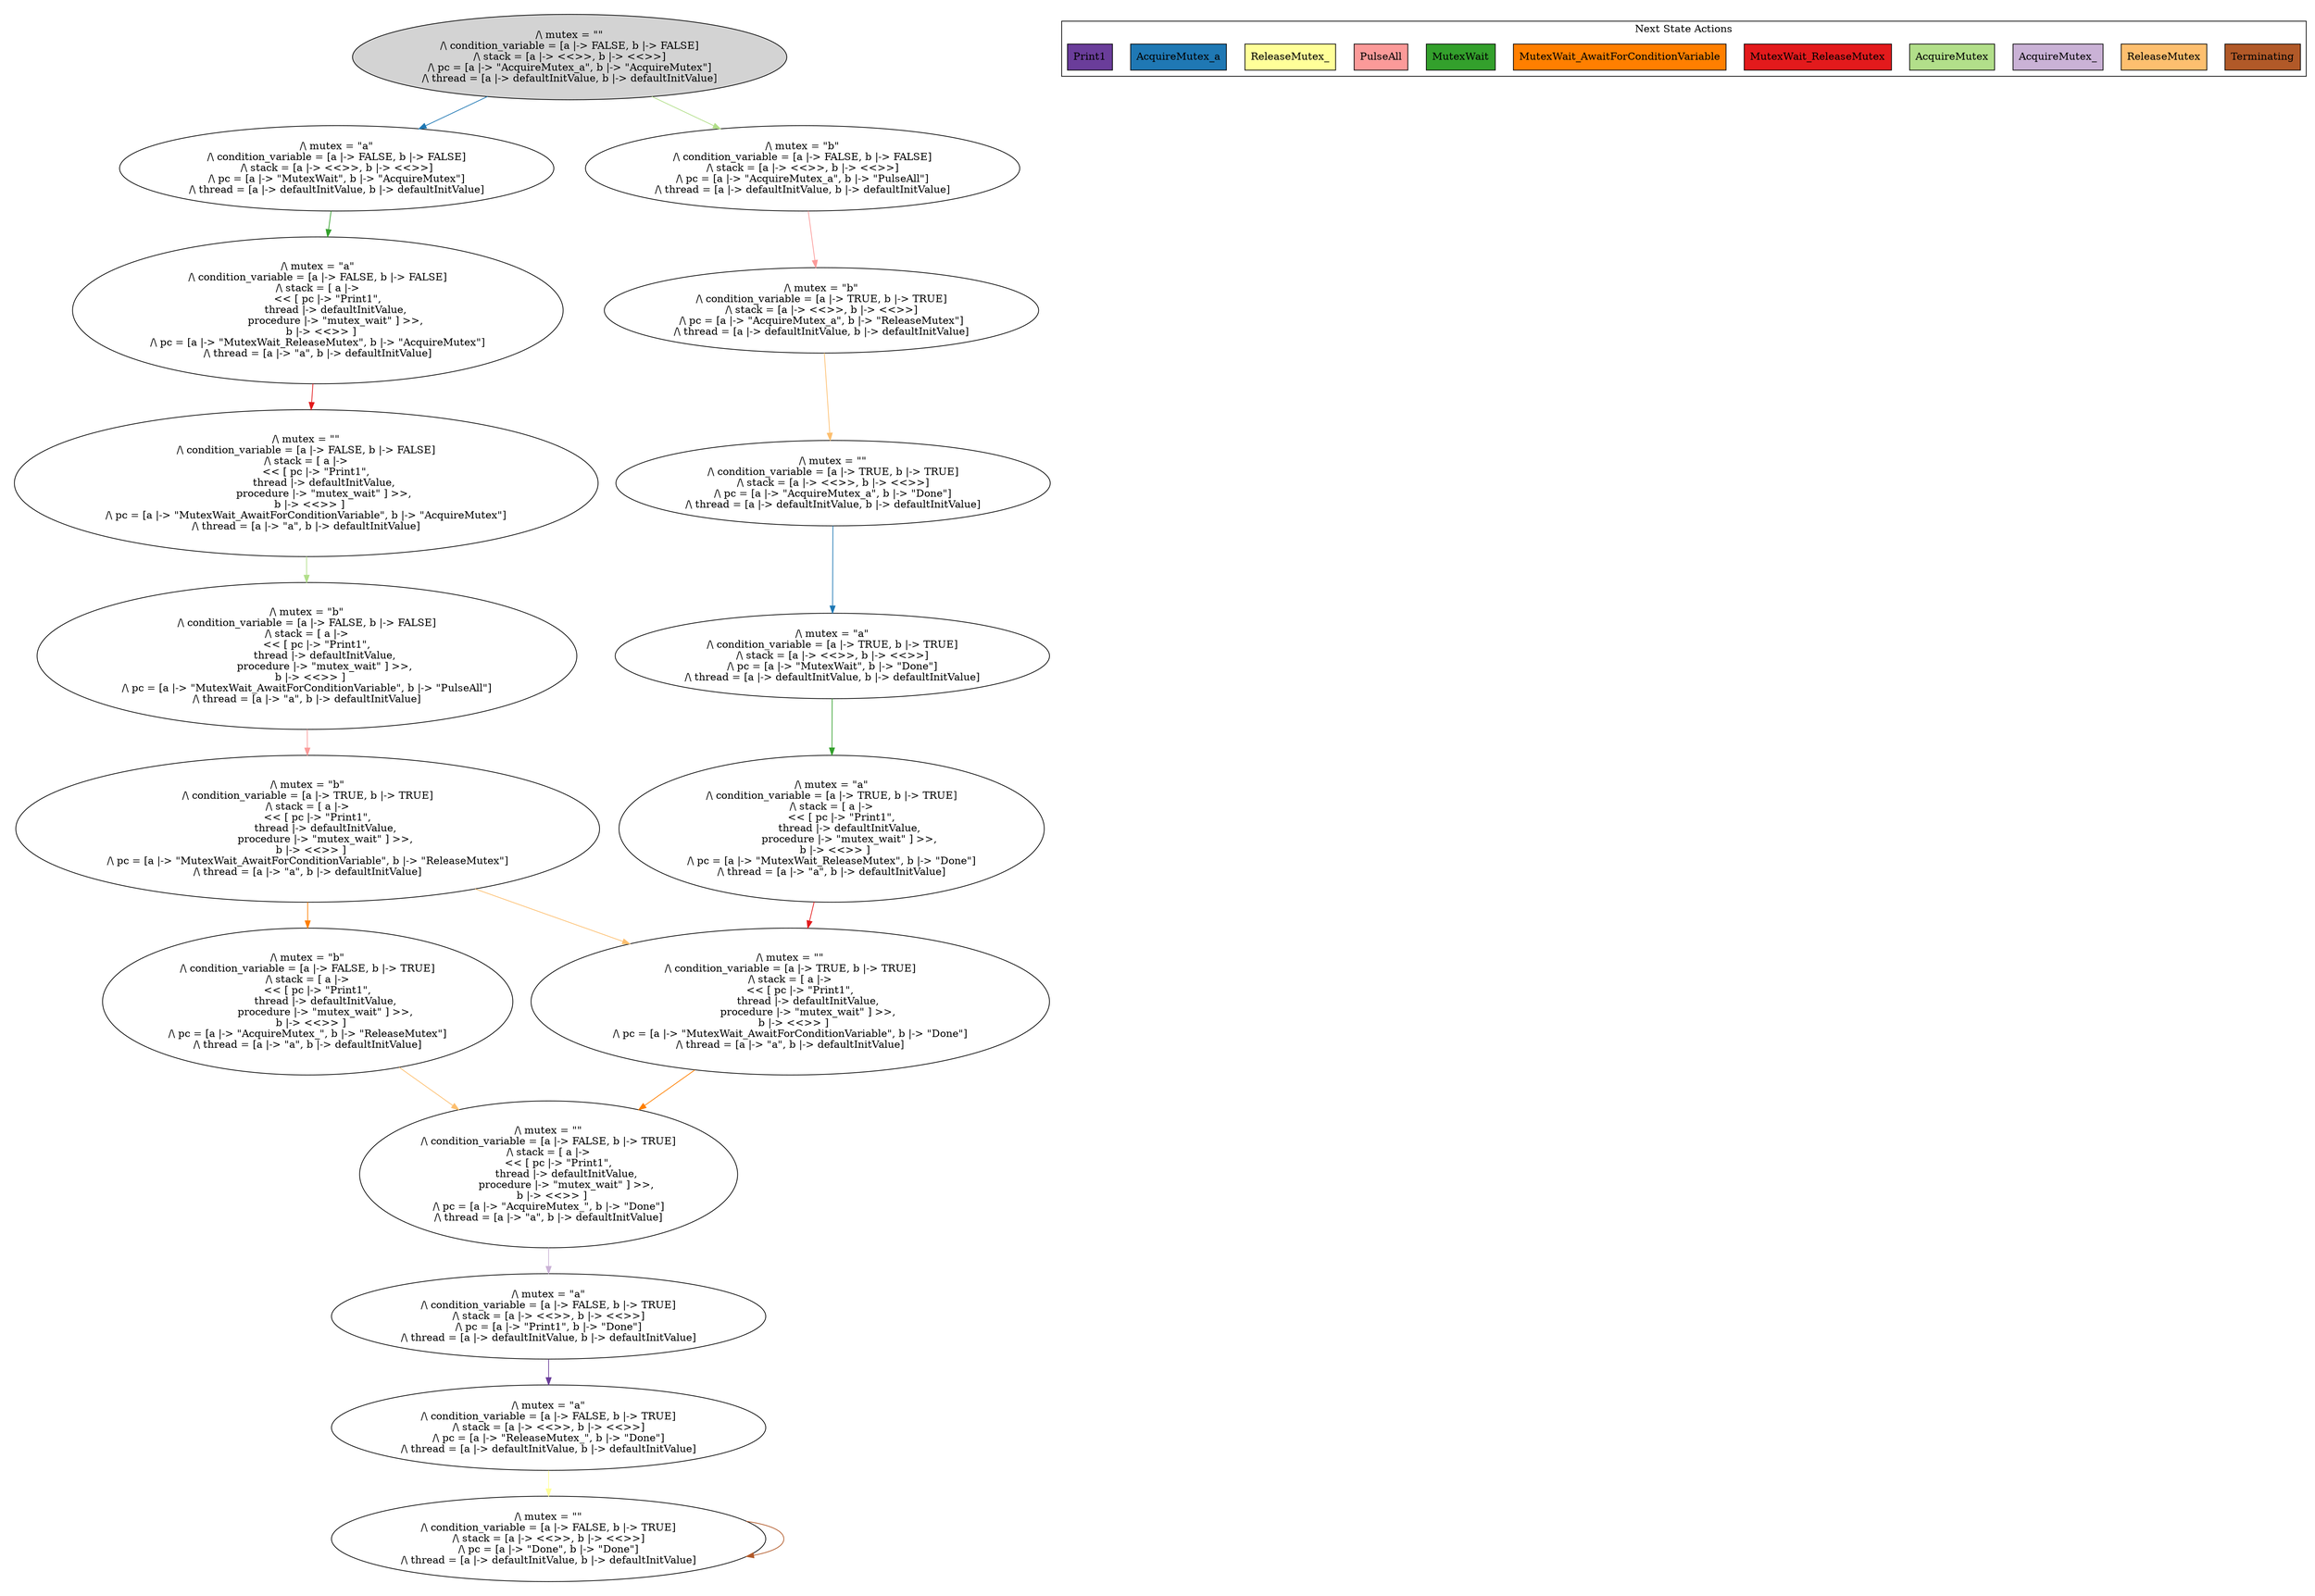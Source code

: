 strict digraph DiskGraph {
edge [colorscheme="paired12"]
nodesep=0.35;
subgraph cluster_graph {
color="white";
5338623821343872817 [label="/\\ mutex = \"\"\n/\\ condition_variable = [a |-> FALSE, b |-> FALSE]\n/\\ stack = [a |-> <<>>, b |-> <<>>]\n/\\ pc = [a |-> \"AcquireMutex_a\", b |-> \"AcquireMutex\"]\n/\\ thread = [a |-> defaultInitValue, b |-> defaultInitValue]",style = filled]
5338623821343872817 -> 6772608435175600240 [label="",color="2",fontcolor="2"];
6772608435175600240 [label="/\\ mutex = \"a\"\n/\\ condition_variable = [a |-> FALSE, b |-> FALSE]\n/\\ stack = [a |-> <<>>, b |-> <<>>]\n/\\ pc = [a |-> \"MutexWait\", b |-> \"AcquireMutex\"]\n/\\ thread = [a |-> defaultInitValue, b |-> defaultInitValue]"];
5338623821343872817 -> 5499395562065004945 [label="",color="3",fontcolor="3"];
5499395562065004945 [label="/\\ mutex = \"b\"\n/\\ condition_variable = [a |-> FALSE, b |-> FALSE]\n/\\ stack = [a |-> <<>>, b |-> <<>>]\n/\\ pc = [a |-> \"AcquireMutex_a\", b |-> \"PulseAll\"]\n/\\ thread = [a |-> defaultInitValue, b |-> defaultInitValue]"];
6772608435175600240 -> -8367990512832378260 [label="",color="4",fontcolor="4"];
-8367990512832378260 [label="/\\ mutex = \"a\"\n/\\ condition_variable = [a |-> FALSE, b |-> FALSE]\n/\\ stack = [ a |->\n      << [ pc |-> \"Print1\",\n           thread |-> defaultInitValue,\n           procedure |-> \"mutex_wait\" ] >>,\n  b |-> <<>> ]\n/\\ pc = [a |-> \"MutexWait_ReleaseMutex\", b |-> \"AcquireMutex\"]\n/\\ thread = [a |-> \"a\", b |-> defaultInitValue]"];
5499395562065004945 -> 3825196272412133063 [label="",color="5",fontcolor="5"];
3825196272412133063 [label="/\\ mutex = \"b\"\n/\\ condition_variable = [a |-> TRUE, b |-> TRUE]\n/\\ stack = [a |-> <<>>, b |-> <<>>]\n/\\ pc = [a |-> \"AcquireMutex_a\", b |-> \"ReleaseMutex\"]\n/\\ thread = [a |-> defaultInitValue, b |-> defaultInitValue]"];
-8367990512832378260 -> -1220663074108001990 [label="",color="6",fontcolor="6"];
-1220663074108001990 [label="/\\ mutex = \"\"\n/\\ condition_variable = [a |-> FALSE, b |-> FALSE]\n/\\ stack = [ a |->\n      << [ pc |-> \"Print1\",\n           thread |-> defaultInitValue,\n           procedure |-> \"mutex_wait\" ] >>,\n  b |-> <<>> ]\n/\\ pc = [a |-> \"MutexWait_AwaitForConditionVariable\", b |-> \"AcquireMutex\"]\n/\\ thread = [a |-> \"a\", b |-> defaultInitValue]"];
3825196272412133063 -> 62479124568865510 [label="",color="7",fontcolor="7"];
62479124568865510 [label="/\\ mutex = \"\"\n/\\ condition_variable = [a |-> TRUE, b |-> TRUE]\n/\\ stack = [a |-> <<>>, b |-> <<>>]\n/\\ pc = [a |-> \"AcquireMutex_a\", b |-> \"Done\"]\n/\\ thread = [a |-> defaultInitValue, b |-> defaultInitValue]"];
-1220663074108001990 -> 1352907249935964440 [label="",color="3",fontcolor="3"];
1352907249935964440 [label="/\\ mutex = \"b\"\n/\\ condition_variable = [a |-> FALSE, b |-> FALSE]\n/\\ stack = [ a |->\n      << [ pc |-> \"Print1\",\n           thread |-> defaultInitValue,\n           procedure |-> \"mutex_wait\" ] >>,\n  b |-> <<>> ]\n/\\ pc = [a |-> \"MutexWait_AwaitForConditionVariable\", b |-> \"PulseAll\"]\n/\\ thread = [a |-> \"a\", b |-> defaultInitValue]"];
62479124568865510 -> -6466522194997351489 [label="",color="2",fontcolor="2"];
-6466522194997351489 [label="/\\ mutex = \"a\"\n/\\ condition_variable = [a |-> TRUE, b |-> TRUE]\n/\\ stack = [a |-> <<>>, b |-> <<>>]\n/\\ pc = [a |-> \"MutexWait\", b |-> \"Done\"]\n/\\ thread = [a |-> defaultInitValue, b |-> defaultInitValue]"];
1352907249935964440 -> -7904412350680539618 [label="",color="5",fontcolor="5"];
-7904412350680539618 [label="/\\ mutex = \"b\"\n/\\ condition_variable = [a |-> TRUE, b |-> TRUE]\n/\\ stack = [ a |->\n      << [ pc |-> \"Print1\",\n           thread |-> defaultInitValue,\n           procedure |-> \"mutex_wait\" ] >>,\n  b |-> <<>> ]\n/\\ pc = [a |-> \"MutexWait_AwaitForConditionVariable\", b |-> \"ReleaseMutex\"]\n/\\ thread = [a |-> \"a\", b |-> defaultInitValue]"];
-6466522194997351489 -> 7577568005042248200 [label="",color="4",fontcolor="4"];
7577568005042248200 [label="/\\ mutex = \"a\"\n/\\ condition_variable = [a |-> TRUE, b |-> TRUE]\n/\\ stack = [ a |->\n      << [ pc |-> \"Print1\",\n           thread |-> defaultInitValue,\n           procedure |-> \"mutex_wait\" ] >>,\n  b |-> <<>> ]\n/\\ pc = [a |-> \"MutexWait_ReleaseMutex\", b |-> \"Done\"]\n/\\ thread = [a |-> \"a\", b |-> defaultInitValue]"];
-7904412350680539618 -> -3589056990141219328 [label="",color="7",fontcolor="7"];
-3589056990141219328 [label="/\\ mutex = \"\"\n/\\ condition_variable = [a |-> TRUE, b |-> TRUE]\n/\\ stack = [ a |->\n      << [ pc |-> \"Print1\",\n           thread |-> defaultInitValue,\n           procedure |-> \"mutex_wait\" ] >>,\n  b |-> <<>> ]\n/\\ pc = [a |-> \"MutexWait_AwaitForConditionVariable\", b |-> \"Done\"]\n/\\ thread = [a |-> \"a\", b |-> defaultInitValue]"];
-7904412350680539618 -> -6800758760715057550 [label="",color="8",fontcolor="8"];
-6800758760715057550 [label="/\\ mutex = \"b\"\n/\\ condition_variable = [a |-> FALSE, b |-> TRUE]\n/\\ stack = [ a |->\n      << [ pc |-> \"Print1\",\n           thread |-> defaultInitValue,\n           procedure |-> \"mutex_wait\" ] >>,\n  b |-> <<>> ]\n/\\ pc = [a |-> \"AcquireMutex_\", b |-> \"ReleaseMutex\"]\n/\\ thread = [a |-> \"a\", b |-> defaultInitValue]"];
7577568005042248200 -> -3589056990141219328 [label="",color="6",fontcolor="6"];
-3589056990141219328 -> 1434151725477754962 [label="",color="8",fontcolor="8"];
1434151725477754962 [label="/\\ mutex = \"\"\n/\\ condition_variable = [a |-> FALSE, b |-> TRUE]\n/\\ stack = [ a |->\n      << [ pc |-> \"Print1\",\n           thread |-> defaultInitValue,\n           procedure |-> \"mutex_wait\" ] >>,\n  b |-> <<>> ]\n/\\ pc = [a |-> \"AcquireMutex_\", b |-> \"Done\"]\n/\\ thread = [a |-> \"a\", b |-> defaultInitValue]"];
-6800758760715057550 -> 1434151725477754962 [label="",color="7",fontcolor="7"];
1434151725477754962 -> 660814261334948122 [label="",color="9",fontcolor="9"];
660814261334948122 [label="/\\ mutex = \"a\"\n/\\ condition_variable = [a |-> FALSE, b |-> TRUE]\n/\\ stack = [a |-> <<>>, b |-> <<>>]\n/\\ pc = [a |-> \"Print1\", b |-> \"Done\"]\n/\\ thread = [a |-> defaultInitValue, b |-> defaultInitValue]"];
660814261334948122 -> -2263142154826727936 [label="",color="10",fontcolor="10"];
-2263142154826727936 [label="/\\ mutex = \"a\"\n/\\ condition_variable = [a |-> FALSE, b |-> TRUE]\n/\\ stack = [a |-> <<>>, b |-> <<>>]\n/\\ pc = [a |-> \"ReleaseMutex_\", b |-> \"Done\"]\n/\\ thread = [a |-> defaultInitValue, b |-> defaultInitValue]"];
-2263142154826727936 -> -3554411319741405672 [label="",color="11",fontcolor="11"];
-3554411319741405672 [label="/\\ mutex = \"\"\n/\\ condition_variable = [a |-> FALSE, b |-> TRUE]\n/\\ stack = [a |-> <<>>, b |-> <<>>]\n/\\ pc = [a |-> \"Done\", b |-> \"Done\"]\n/\\ thread = [a |-> defaultInitValue, b |-> defaultInitValue]"];
-3554411319741405672 -> -3554411319741405672 [label="",color="12",fontcolor="12"];
{rank = same; 5338623821343872817;}
{rank = same; 6772608435175600240;5499395562065004945;}
{rank = same; 3825196272412133063;-8367990512832378260;}
{rank = same; -1220663074108001990;62479124568865510;}
{rank = same; 1352907249935964440;-6466522194997351489;}
{rank = same; -7904412350680539618;7577568005042248200;}
{rank = same; -3589056990141219328;-6800758760715057550;}
{rank = same; 1434151725477754962;}
{rank = same; 660814261334948122;}
{rank = same; -2263142154826727936;}
{rank = same; -3554411319741405672;}
}
subgraph cluster_legend {graph[style=bold];label = "Next State Actions" style="solid"
node [ labeljust="l",colorscheme="paired12",style=filled,shape=record ]
Terminating [label="Terminating",fillcolor=12]
ReleaseMutex [label="ReleaseMutex",fillcolor=7]
AcquireMutex_ [label="AcquireMutex_",fillcolor=9]
AcquireMutex [label="AcquireMutex",fillcolor=3]
MutexWait_ReleaseMutex [label="MutexWait_ReleaseMutex",fillcolor=6]
MutexWait_AwaitForConditionVariable [label="MutexWait_AwaitForConditionVariable",fillcolor=8]
MutexWait [label="MutexWait",fillcolor=4]
PulseAll [label="PulseAll",fillcolor=5]
ReleaseMutex_ [label="ReleaseMutex_",fillcolor=11]
AcquireMutex_a [label="AcquireMutex_a",fillcolor=2]
Print1 [label="Print1",fillcolor=10]
}}